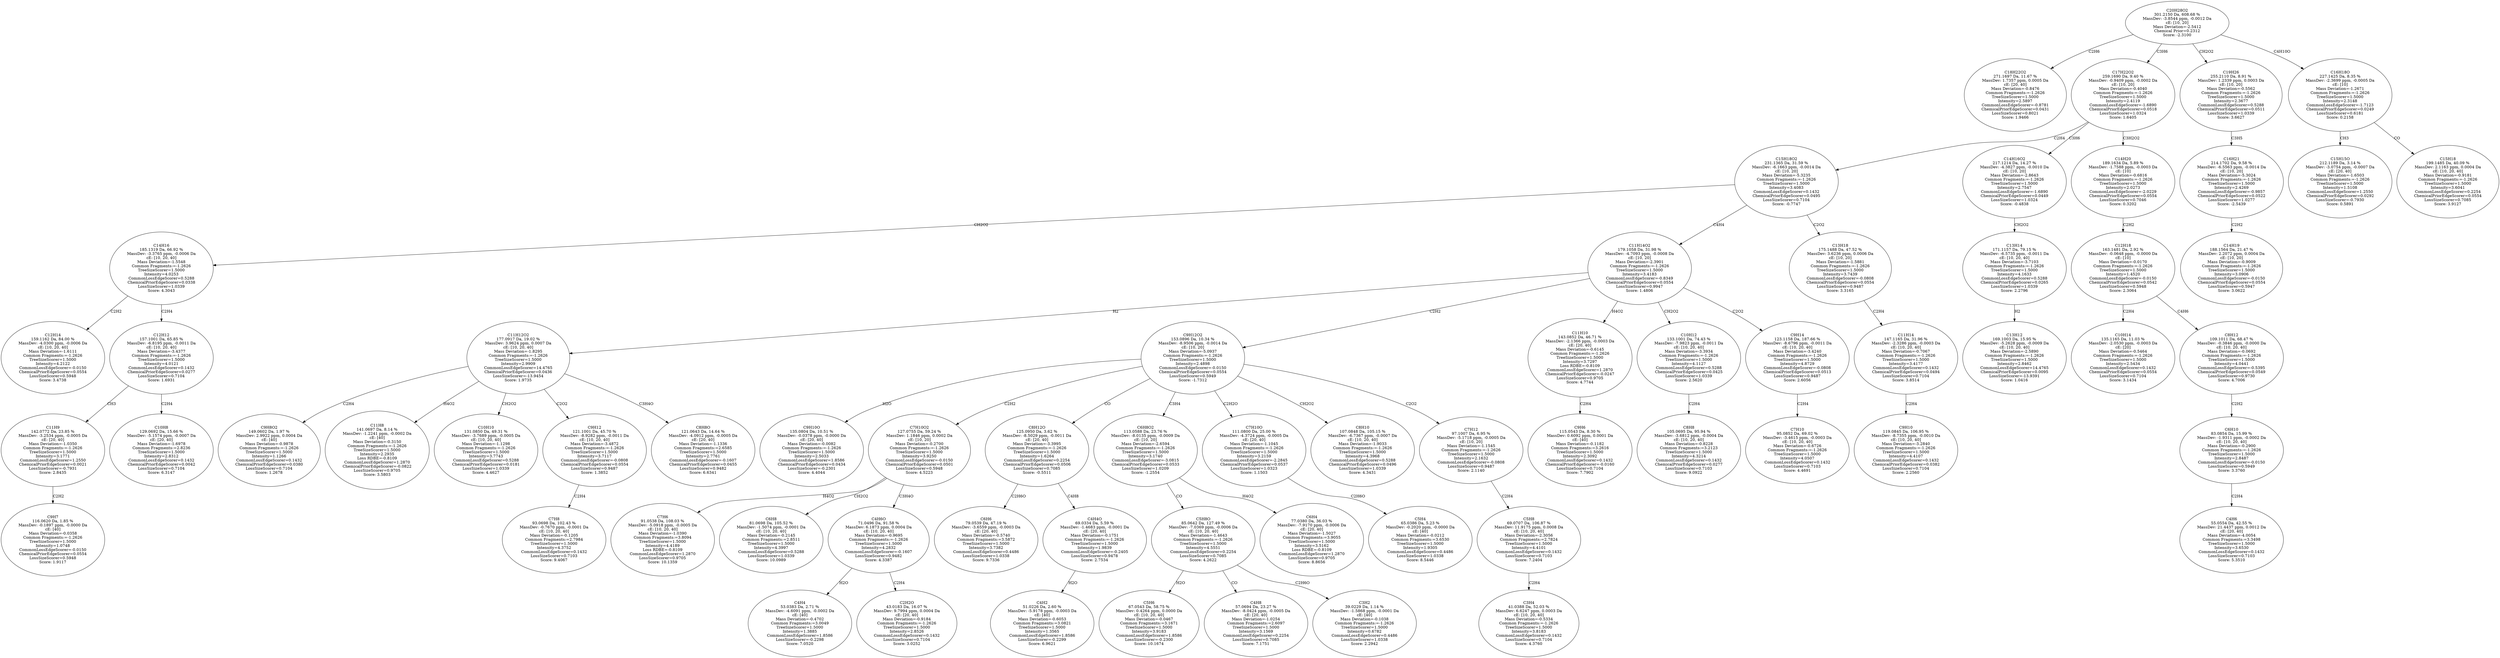 strict digraph {
v1 [label="C18H22O2\n271.1697 Da, 11.67 %\nMassDev: 1.7357 ppm, 0.0005 Da\ncE: [20, 40]\nMass Deviation=-0.8476\nCommon Fragments:=-1.2626\nTreeSizeScorer=1.5000\nIntensity=2.5897\nCommonLossEdgeScorer=-0.8781\nChemicalPriorEdgeScorer=0.0431\nLossSizeScorer=0.8021\nScore: 1.9466"];
v2 [label="C12H14\n159.1162 Da, 84.00 %\nMassDev: -4.0300 ppm, -0.0006 Da\ncE: [10, 20, 40]\nMass Deviation=-1.6111\nCommon Fragments:=-1.2626\nTreeSizeScorer=1.5000\nIntensity=4.2122\nCommonLossEdgeScorer=-0.0150\nChemicalPriorEdgeScorer=0.0554\nLossSizeScorer=0.5948\nScore: 3.4738"];
v3 [label="C9H7\n116.0620 Da, 1.85 %\nMassDev: -0.1897 ppm, -0.0000 Da\ncE: [40]\nMass Deviation=-0.0358\nCommon Fragments:=-1.2626\nTreeSizeScorer=1.5000\nIntensity=1.0748\nCommonLossEdgeScorer=-0.0150\nChemicalPriorEdgeScorer=0.0554\nLossSizeScorer=0.5948\nScore: 1.9117"];
v4 [label="C11H9\n142.0772 Da, 23.85 %\nMassDev: -3.2534 ppm, -0.0005 Da\ncE: [20, 40]\nMass Deviation=-1.0350\nCommon Fragments:=-1.2626\nTreeSizeScorer=1.5000\nIntensity=3.1771\nCommonLossEdgeScorer=1.2550\nChemicalPriorEdgeScorer=0.0021\nLossSizeScorer=-0.7931\nScore: 2.8435"];
v5 [label="C10H8\n129.0692 Da, 15.66 %\nMassDev: -5.1574 ppm, -0.0007 Da\ncE: [20, 40]\nMass Deviation=-1.6978\nCommon Fragments:=2.8236\nTreeSizeScorer=1.5000\nIntensity=2.8312\nCommonLossEdgeScorer=0.1432\nChemicalPriorEdgeScorer=0.0042\nLossSizeScorer=0.7104\nScore: 6.3147"];
v6 [label="C12H12\n157.1001 Da, 65.85 %\nMassDev: -6.8195 ppm, -0.0011 Da\ncE: [10, 20, 40]\nMass Deviation=-3.4377\nCommon Fragments:=-1.2626\nTreeSizeScorer=1.5000\nIntensity=4.0121\nCommonLossEdgeScorer=0.1432\nChemicalPriorEdgeScorer=0.0277\nLossSizeScorer=0.7104\nScore: 1.6931"];
v7 [label="C14H16\n185.1319 Da, 66.92 %\nMassDev: -3.3765 ppm, -0.0006 Da\ncE: [10, 20, 40]\nMass Deviation=-1.5548\nCommon Fragments:=-1.2626\nTreeSizeScorer=1.5000\nIntensity=4.0253\nCommonLossEdgeScorer=0.5288\nChemicalPriorEdgeScorer=0.0338\nLossSizeScorer=1.0339\nScore: 4.3043"];
v8 [label="C9H8O2\n149.0602 Da, 1.97 %\nMassDev: 2.9922 ppm, 0.0004 Da\ncE: [40]\nMass Deviation=-0.9878\nCommon Fragments:=-1.2626\nTreeSizeScorer=1.5000\nIntensity=1.1266\nCommonLossEdgeScorer=0.1432\nChemicalPriorEdgeScorer=0.0380\nLossSizeScorer=0.7104\nScore: 1.2678"];
v9 [label="C11H8\n141.0697 Da, 8.14 %\nMassDev: -1.2241 ppm, -0.0002 Da\ncE: [40]\nMass Deviation=-0.3150\nCommon Fragments:=-1.2626\nTreeSizeScorer=1.5000\nIntensity=2.2935\nLoss RDBE=-0.8109\nCommonLossEdgeScorer=1.2870\nChemicalPriorEdgeScorer=-0.0822\nLossSizeScorer=0.9705\nScore: 3.5803"];
v10 [label="C10H10\n131.0850 Da, 49.31 %\nMassDev: -3.7689 ppm, -0.0005 Da\ncE: [10, 20, 40]\nMass Deviation=-1.1298\nCommon Fragments:=-1.2626\nTreeSizeScorer=1.5000\nIntensity=3.7743\nCommonLossEdgeScorer=0.5288\nChemicalPriorEdgeScorer=0.0181\nLossSizeScorer=1.0339\nScore: 4.4627"];
v11 [label="C7H8\n93.0698 Da, 102.43 %\nMassDev: -0.7670 ppm, -0.0001 Da\ncE: [10, 20, 40]\nMass Deviation=-0.1205\nCommon Fragments:=2.7984\nTreeSizeScorer=1.5000\nIntensity=4.3752\nCommonLossEdgeScorer=0.1432\nLossSizeScorer=0.7103\nScore: 9.4067"];
v12 [label="C9H12\n121.1001 Da, 45.70 %\nMassDev: -8.9282 ppm, -0.0011 Da\ncE: [10, 20, 40]\nMass Deviation=-3.4872\nCommon Fragments:=-1.2626\nTreeSizeScorer=1.5000\nIntensity=3.7117\nCommonLossEdgeScorer=-0.0808\nChemicalPriorEdgeScorer=0.0554\nLossSizeScorer=0.9487\nScore: 1.3852"];
v13 [label="C8H8O\n121.0643 Da, 14.64 %\nMassDev: -4.0912 ppm, -0.0005 Da\ncE: [20, 40]\nMass Deviation=-1.1336\nCommon Fragments:=2.6585\nTreeSizeScorer=1.5000\nIntensity=2.7761\nCommonLossEdgeScorer=-0.1607\nChemicalPriorEdgeScorer=0.0455\nLossSizeScorer=0.9482\nScore: 6.6341"];
v14 [label="C11H12O2\n177.0917 Da, 19.02 %\nMassDev: 3.9624 ppm, 0.0007 Da\ncE: [10, 20, 40]\nMass Deviation=-1.8295\nCommon Fragments:=-1.2626\nTreeSizeScorer=1.5000\nIntensity=2.9909\nCommonLossEdgeScorer=14.4765\nChemicalPriorEdgeScorer=0.0436\nLossSizeScorer=-13.9454\nScore: 1.9735"];
v15 [label="C9H10O\n135.0804 Da, 10.51 %\nMassDev: -0.0378 ppm, -0.0000 Da\ncE: [20, 40]\nMass Deviation=-0.0082\nCommon Fragments:=-1.2626\nTreeSizeScorer=1.5000\nIntensity=2.5033\nCommonLossEdgeScorer=1.8586\nChemicalPriorEdgeScorer=0.0434\nLossSizeScorer=-0.2301\nScore: 4.4044"];
v16 [label="C7H6\n91.0538 Da, 108.03 %\nMassDev: -5.0918 ppm, -0.0005 Da\ncE: [10, 20, 40]\nMass Deviation=-1.0390\nCommon Fragments:=3.8094\nTreeSizeScorer=1.5000\nIntensity=4.4189\nLoss RDBE=-0.8109\nCommonLossEdgeScorer=1.2870\nLossSizeScorer=0.9705\nScore: 10.1359"];
v17 [label="C6H8\n81.0698 Da, 105.52 %\nMassDev: -1.5074 ppm, -0.0001 Da\ncE: [10, 20, 40]\nMass Deviation=-0.2145\nCommon Fragments:=2.8511\nTreeSizeScorer=1.5000\nIntensity=4.3997\nCommonLossEdgeScorer=0.5288\nLossSizeScorer=1.0339\nScore: 10.0989"];
v18 [label="C4H4\n53.0383 Da, 2.71 %\nMassDev: -4.6091 ppm, -0.0002 Da\ncE: [40]\nMass Deviation=-0.4702\nCommon Fragments:=3.0049\nTreeSizeScorer=1.5000\nIntensity=1.3885\nCommonLossEdgeScorer=1.8586\nLossSizeScorer=-0.2298\nScore: 7.0520"];
v19 [label="C2H2O\n43.0183 Da, 16.07 %\nMassDev: 9.7994 ppm, 0.0004 Da\ncE: [20, 40]\nMass Deviation=-0.9184\nCommon Fragments:=-1.2626\nTreeSizeScorer=1.5000\nIntensity=2.8526\nCommonLossEdgeScorer=0.1432\nLossSizeScorer=0.7104\nScore: 3.0252"];
v20 [label="C4H6O\n71.0496 Da, 91.58 %\nMassDev: 6.1873 ppm, 0.0004 Da\ncE: [10, 20, 40]\nMass Deviation=-0.9695\nCommon Fragments:=-1.2626\nTreeSizeScorer=1.5000\nIntensity=4.2832\nCommonLossEdgeScorer=-0.1607\nLossSizeScorer=0.9482\nScore: 4.3387"];
v21 [label="C7H10O2\n127.0755 Da, 59.24 %\nMassDev: 1.1846 ppm, 0.0002 Da\ncE: [10, 20]\nMass Deviation=-0.2700\nCommon Fragments:=-1.2626\nTreeSizeScorer=1.5000\nIntensity=3.9250\nCommonLossEdgeScorer=-0.0150\nChemicalPriorEdgeScorer=0.0501\nLossSizeScorer=0.5948\nScore: 4.5223"];
v22 [label="C6H6\n79.0539 Da, 47.19 %\nMassDev: -3.6559 ppm, -0.0003 Da\ncE: [20, 40]\nMass Deviation=-0.5740\nCommon Fragments:=3.5872\nTreeSizeScorer=1.5000\nIntensity=3.7382\nCommonLossEdgeScorer=0.4486\nLossSizeScorer=1.0338\nScore: 9.7336"];
v23 [label="C4H2\n51.0226 Da, 2.60 %\nMassDev: -5.9178 ppm, -0.0003 Da\ncE: [40]\nMass Deviation=-0.6053\nCommon Fragments:=3.0821\nTreeSizeScorer=1.5000\nIntensity=1.3565\nCommonLossEdgeScorer=1.8586\nLossSizeScorer=-0.2299\nScore: 6.9621"];
v24 [label="C4H4O\n69.0334 Da, 5.59 %\nMassDev: -1.4683 ppm, -0.0001 Da\ncE: [20, 40]\nMass Deviation=-0.1751\nCommon Fragments:=-1.2626\nTreeSizeScorer=1.5000\nIntensity=1.9839\nCommonLossEdgeScorer=-0.2405\nLossSizeScorer=0.9478\nScore: 2.7534"];
v25 [label="C8H12O\n125.0950 Da, 3.62 %\nMassDev: -8.5029 ppm, -0.0011 Da\ncE: [20, 40]\nMass Deviation=-3.3995\nCommon Fragments:=-1.2626\nTreeSizeScorer=1.5000\nIntensity=1.6264\nCommonLossEdgeScorer=0.2254\nChemicalPriorEdgeScorer=0.0506\nLossSizeScorer=0.7085\nScore: -0.5511"];
v26 [label="C5H6\n67.0543 Da, 58.75 %\nMassDev: 0.4264 ppm, 0.0000 Da\ncE: [10, 20, 40]\nMass Deviation=-0.0467\nCommon Fragments:=3.1671\nTreeSizeScorer=1.5000\nIntensity=3.9183\nCommonLossEdgeScorer=1.8586\nLossSizeScorer=-0.2300\nScore: 10.1674"];
v27 [label="C4H8\n57.0694 Da, 23.27 %\nMassDev: -8.0424 ppm, -0.0005 Da\ncE: [20, 40]\nMass Deviation=-1.0254\nCommon Fragments:=2.6097\nTreeSizeScorer=1.5000\nIntensity=3.1569\nCommonLossEdgeScorer=0.2254\nLossSizeScorer=0.7085\nScore: 7.1751"];
v28 [label="C3H2\n39.0229 Da, 1.14 %\nMassDev: -1.5868 ppm, -0.0001 Da\ncE: [40]\nMass Deviation=-0.1038\nCommon Fragments:=-1.2626\nTreeSizeScorer=1.5000\nIntensity=0.6782\nCommonLossEdgeScorer=0.4486\nLossSizeScorer=1.0338\nScore: 2.2942"];
v29 [label="C5H8O\n85.0642 Da, 127.49 %\nMassDev: -7.0369 ppm, -0.0006 Da\ncE: [10, 20, 40]\nMass Deviation=-1.4643\nCommon Fragments:=-1.2626\nTreeSizeScorer=1.5000\nIntensity=4.5551\nCommonLossEdgeScorer=0.2254\nLossSizeScorer=0.7085\nScore: 4.2622"];
v30 [label="C6H4\n77.0380 Da, 36.03 %\nMassDev: -7.9170 ppm, -0.0006 Da\ncE: [20, 40]\nMass Deviation=-1.5027\nCommon Fragments:=3.9055\nTreeSizeScorer=1.5000\nIntensity=3.5162\nLoss RDBE=-0.8109\nCommonLossEdgeScorer=1.2870\nLossSizeScorer=0.9705\nScore: 8.8656"];
v31 [label="C6H8O2\n113.0588 Da, 23.76 %\nMassDev: -8.0135 ppm, -0.0009 Da\ncE: [10, 20]\nMass Deviation=-2.6594\nCommon Fragments:=-1.2626\nTreeSizeScorer=1.5000\nIntensity=3.1740\nCommonLossEdgeScorer=-3.0815\nChemicalPriorEdgeScorer=0.0533\nLossSizeScorer=1.0209\nScore: -1.2554"];
v32 [label="C5H4\n65.0386 Da, 5.23 %\nMassDev: -0.2020 ppm, -0.0000 Da\ncE: [40]\nMass Deviation=-0.0212\nCommon Fragments:=3.6530\nTreeSizeScorer=1.5000\nIntensity=1.9305\nCommonLossEdgeScorer=0.4486\nLossSizeScorer=1.0338\nScore: 8.5446"];
v33 [label="C7H10O\n111.0800 Da, 25.00 %\nMassDev: -4.3724 ppm, -0.0005 Da\ncE: [20, 40]\nMass Deviation=-1.1045\nCommon Fragments:=-1.2626\nTreeSizeScorer=1.5000\nIntensity=3.2159\nCommonLossEdgeScorer=-2.2845\nChemicalPriorEdgeScorer=0.0537\nLossSizeScorer=1.0323\nScore: 1.1503"];
v34 [label="C8H10\n107.0848 Da, 105.15 %\nMassDev: -6.7367 ppm, -0.0007 Da\ncE: [10, 20, 40]\nMass Deviation=-1.9033\nCommon Fragments:=-1.2626\nTreeSizeScorer=1.5000\nIntensity=4.3968\nCommonLossEdgeScorer=0.5288\nChemicalPriorEdgeScorer=0.0496\nLossSizeScorer=1.0339\nScore: 4.3431"];
v35 [label="C3H4\n41.0388 Da, 52.03 %\nMassDev: 6.6247 ppm, 0.0003 Da\ncE: [10, 20, 40]\nMass Deviation=-0.5334\nCommon Fragments:=-1.2626\nTreeSizeScorer=1.5000\nIntensity=3.8183\nCommonLossEdgeScorer=0.1432\nLossSizeScorer=0.7104\nScore: 4.3760"];
v36 [label="C5H8\n69.0707 Da, 106.87 %\nMassDev: 11.9175 ppm, 0.0008 Da\ncE: [10, 20, 40]\nMass Deviation=-2.3056\nCommon Fragments:=2.7824\nTreeSizeScorer=1.5000\nIntensity=4.4101\nCommonLossEdgeScorer=0.1432\nLossSizeScorer=0.7103\nScore: 7.2404"];
v37 [label="C7H12\n97.1007 Da, 6.95 %\nMassDev: -5.1718 ppm, -0.0005 Da\ncE: [10, 20]\nMass Deviation=-1.1545\nCommon Fragments:=-1.2626\nTreeSizeScorer=1.5000\nIntensity=2.1632\nCommonLossEdgeScorer=-0.0808\nLossSizeScorer=0.9487\nScore: 2.1140"];
v38 [label="C9H12O2\n153.0896 Da, 10.34 %\nMassDev: -8.9506 ppm, -0.0014 Da\ncE: [10, 20]\nMass Deviation=-5.0937\nCommon Fragments:=-1.2626\nTreeSizeScorer=1.5000\nIntensity=2.4898\nCommonLossEdgeScorer=-0.0150\nChemicalPriorEdgeScorer=0.0554\nLossSizeScorer=0.5949\nScore: -1.7312"];
v39 [label="C9H6\n115.0543 Da, 8.30 %\nMassDev: 0.6092 ppm, 0.0001 Da\ncE: [40]\nMass Deviation=-0.1182\nCommon Fragments:=3.2616\nTreeSizeScorer=1.5000\nIntensity=2.3092\nCommonLossEdgeScorer=0.1432\nChemicalPriorEdgeScorer=-0.0160\nLossSizeScorer=0.7104\nScore: 7.7902"];
v40 [label="C11H10\n143.0852 Da, 46.71 %\nMassDev: -2.1366 ppm, -0.0003 Da\ncE: [20, 40]\nMass Deviation=-0.6145\nCommon Fragments:=-1.2626\nTreeSizeScorer=1.5000\nIntensity=3.7297\nLoss RDBE=-0.8109\nCommonLossEdgeScorer=1.2870\nChemicalPriorEdgeScorer=-0.0247\nLossSizeScorer=0.9705\nScore: 4.7744"];
v41 [label="C8H8\n105.0695 Da, 95.94 %\nMassDev: -3.6812 ppm, -0.0004 Da\ncE: [10, 20, 40]\nMass Deviation=-0.8228\nCommon Fragments:=3.2123\nTreeSizeScorer=1.5000\nIntensity=4.3214\nCommonLossEdgeScorer=0.1432\nChemicalPriorEdgeScorer=0.0277\nLossSizeScorer=0.7103\nScore: 9.0922"];
v42 [label="C10H12\n133.1001 Da, 74.43 %\nMassDev: -7.9823 ppm, -0.0011 Da\ncE: [10, 20, 40]\nMass Deviation=-3.3934\nCommon Fragments:=-1.2626\nTreeSizeScorer=1.5000\nIntensity=4.1127\nCommonLossEdgeScorer=0.5288\nChemicalPriorEdgeScorer=0.0425\nLossSizeScorer=1.0339\nScore: 2.5620"];
v43 [label="C7H10\n95.0852 Da, 69.02 %\nMassDev: -3.4615 ppm, -0.0003 Da\ncE: [10, 20, 40]\nMass Deviation=-0.6726\nCommon Fragments:=-1.2626\nTreeSizeScorer=1.5000\nIntensity=4.0507\nCommonLossEdgeScorer=0.1432\nLossSizeScorer=0.7103\nScore: 4.4691"];
v44 [label="C9H14\n123.1158 Da, 187.66 %\nMassDev: -8.6796 ppm, -0.0011 Da\ncE: [10, 20, 40]\nMass Deviation=-3.4240\nCommon Fragments:=-1.2626\nTreeSizeScorer=1.5000\nIntensity=4.8729\nCommonLossEdgeScorer=-0.0808\nChemicalPriorEdgeScorer=0.0513\nLossSizeScorer=0.9487\nScore: 2.6056"];
v45 [label="C11H14O2\n179.1058 Da, 31.98 %\nMassDev: -4.7093 ppm, -0.0008 Da\ncE: [10, 20]\nMass Deviation=-2.3901\nCommon Fragments:=-1.2626\nTreeSizeScorer=1.5000\nIntensity=3.4183\nCommonLossEdgeScorer=-0.8349\nChemicalPriorEdgeScorer=0.0554\nLossSizeScorer=0.9947\nScore: 1.4806"];
v46 [label="C9H10\n119.0845 Da, 106.95 %\nMassDev: -8.7355 ppm, -0.0010 Da\ncE: [10, 20, 40]\nMass Deviation=-3.2840\nCommon Fragments:=-1.2626\nTreeSizeScorer=1.5000\nIntensity=4.4107\nCommonLossEdgeScorer=0.1432\nChemicalPriorEdgeScorer=0.0382\nLossSizeScorer=0.7104\nScore: 2.2560"];
v47 [label="C11H14\n147.1165 Da, 31.96 %\nMassDev: -2.3286 ppm, -0.0003 Da\ncE: [10, 20, 40]\nMass Deviation=-0.7067\nCommon Fragments:=-1.2626\nTreeSizeScorer=1.5000\nIntensity=3.4177\nCommonLossEdgeScorer=0.1432\nChemicalPriorEdgeScorer=0.0494\nLossSizeScorer=0.7104\nScore: 3.8514"];
v48 [label="C13H18\n175.1488 Da, 47.52 %\nMassDev: 3.6236 ppm, 0.0006 Da\ncE: [10, 20]\nMass Deviation=-1.5881\nCommon Fragments:=-1.2626\nTreeSizeScorer=1.5000\nIntensity=3.7439\nCommonLossEdgeScorer=-0.0808\nChemicalPriorEdgeScorer=0.0554\nLossSizeScorer=0.9487\nScore: 3.3165"];
v49 [label="C15H18O2\n231.1365 Da, 31.59 %\nMassDev: -6.1663 ppm, -0.0014 Da\ncE: [10, 20]\nMass Deviation=-5.3235\nCommon Fragments:=-1.2626\nTreeSizeScorer=1.5000\nIntensity=3.4083\nCommonLossEdgeScorer=0.1432\nChemicalPriorEdgeScorer=0.0495\nLossSizeScorer=0.7104\nScore: -0.7747"];
v50 [label="C13H12\n169.1003 Da, 15.95 %\nMassDev: -5.2628 ppm, -0.0009 Da\ncE: [10, 20, 40]\nMass Deviation=-2.5890\nCommon Fragments:=-1.2626\nTreeSizeScorer=1.5000\nIntensity=2.8462\nCommonLossEdgeScorer=14.4765\nChemicalPriorEdgeScorer=0.0095\nLossSizeScorer=-13.9391\nScore: 1.0416"];
v51 [label="C13H14\n171.1157 Da, 79.15 %\nMassDev: -6.5735 ppm, -0.0011 Da\ncE: [10, 20, 40]\nMass Deviation=-3.7103\nCommon Fragments:=-1.2626\nTreeSizeScorer=1.5000\nIntensity=4.1633\nCommonLossEdgeScorer=0.5288\nChemicalPriorEdgeScorer=0.0265\nLossSizeScorer=1.0339\nScore: 2.2796"];
v52 [label="C14H16O2\n217.1214 Da, 14.27 %\nMassDev: -4.3827 ppm, -0.0010 Da\ncE: [10, 20]\nMass Deviation=-2.8643\nCommon Fragments:=-1.2626\nTreeSizeScorer=1.5000\nIntensity=2.7547\nCommonLossEdgeScorer=-1.6890\nChemicalPriorEdgeScorer=0.0449\nLossSizeScorer=1.0324\nScore: -0.4838"];
v53 [label="C10H14\n135.1165 Da, 11.03 %\nMassDev: -2.0530 ppm, -0.0003 Da\ncE: [20]\nMass Deviation=-0.5464\nCommon Fragments:=-1.2626\nTreeSizeScorer=1.5000\nIntensity=2.5434\nCommonLossEdgeScorer=0.1432\nChemicalPriorEdgeScorer=0.0554\nLossSizeScorer=0.7104\nScore: 3.1434"];
v54 [label="C4H6\n55.0554 Da, 42.55 %\nMassDev: 21.4437 ppm, 0.0012 Da\ncE: [20, 40]\nMass Deviation=-4.0054\nCommon Fragments:=3.3498\nTreeSizeScorer=1.5000\nIntensity=3.6530\nCommonLossEdgeScorer=0.1432\nLossSizeScorer=0.7103\nScore: 5.3510"];
v55 [label="C6H10\n83.0854 Da, 15.99 %\nMassDev: -1.9311 ppm, -0.0002 Da\ncE: [10, 20, 40]\nMass Deviation=-0.2900\nCommon Fragments:=-1.2626\nTreeSizeScorer=1.5000\nIntensity=2.8487\nCommonLossEdgeScorer=-0.0150\nLossSizeScorer=0.5949\nScore: 3.3760"];
v56 [label="C8H12\n109.1011 Da, 68.47 %\nMassDev: -0.3846 ppm, -0.0000 Da\ncE: [10, 20, 40]\nMass Deviation=-0.0692\nCommon Fragments:=-1.2626\nTreeSizeScorer=1.5000\nIntensity=4.0441\nCommonLossEdgeScorer=-0.5395\nChemicalPriorEdgeScorer=0.0549\nLossSizeScorer=0.9730\nScore: 4.7006"];
v57 [label="C12H18\n163.1481 Da, 2.92 %\nMassDev: -0.0648 ppm, -0.0000 Da\ncE: [10]\nMass Deviation=-0.0170\nCommon Fragments:=-1.2626\nTreeSizeScorer=1.5000\nIntensity=1.4520\nCommonLossEdgeScorer=-0.0150\nChemicalPriorEdgeScorer=0.0542\nLossSizeScorer=0.5948\nScore: 2.3064"];
v58 [label="C14H20\n189.1634 Da, 5.89 %\nMassDev: -1.7588 ppm, -0.0003 Da\ncE: [10]\nMass Deviation=-0.6816\nCommon Fragments:=-1.2626\nTreeSizeScorer=1.5000\nIntensity=2.0273\nCommonLossEdgeScorer=-2.0229\nChemicalPriorEdgeScorer=0.0554\nLossSizeScorer=0.7046\nScore: 0.3202"];
v59 [label="C17H22O2\n259.1690 Da, 9.40 %\nMassDev: -0.9409 ppm, -0.0002 Da\ncE: [10, 20]\nMass Deviation=-0.4040\nCommon Fragments:=-1.2626\nTreeSizeScorer=1.5000\nIntensity=2.4119\nCommonLossEdgeScorer=-1.6890\nChemicalPriorEdgeScorer=0.0518\nLossSizeScorer=1.0324\nScore: 1.6405"];
v60 [label="C14H19\n188.1564 Da, 21.47 %\nMassDev: 2.2072 ppm, 0.0004 Da\ncE: [10, 20]\nMass Deviation=-0.9009\nCommon Fragments:=-1.2626\nTreeSizeScorer=1.5000\nIntensity=3.0906\nCommonLossEdgeScorer=-0.0150\nChemicalPriorEdgeScorer=0.0554\nLossSizeScorer=0.5947\nScore: 3.0622"];
v61 [label="C16H21\n214.1702 Da, 9.58 %\nMassDev: -6.5563 ppm, -0.0014 Da\ncE: [10, 20]\nMass Deviation=-5.3024\nCommon Fragments:=-1.2626\nTreeSizeScorer=1.5000\nIntensity=2.4269\nCommonLossEdgeScorer=-0.9857\nChemicalPriorEdgeScorer=0.0522\nLossSizeScorer=1.0277\nScore: -2.5439"];
v62 [label="C19H26\n255.2110 Da, 8.91 %\nMassDev: 1.2339 ppm, 0.0003 Da\ncE: [10, 20]\nMass Deviation=-0.5562\nCommon Fragments:=-1.2626\nTreeSizeScorer=1.5000\nIntensity=2.3677\nCommonLossEdgeScorer=0.5288\nChemicalPriorEdgeScorer=0.0511\nLossSizeScorer=1.0339\nScore: 3.6627"];
v63 [label="C15H15O\n212.1189 Da, 3.14 %\nMassDev: -3.0754 ppm, -0.0007 Da\ncE: [20, 40]\nMass Deviation=-1.6503\nCommon Fragments:=-1.2626\nTreeSizeScorer=1.5000\nIntensity=1.5108\nCommonLossEdgeScorer=1.2550\nChemicalPriorEdgeScorer=0.0292\nLossSizeScorer=-0.7930\nScore: 0.5891"];
v64 [label="C15H18\n199.1485 Da, 40.09 %\nMassDev: 2.1163 ppm, 0.0004 Da\ncE: [10, 20, 40]\nMass Deviation=-0.9181\nCommon Fragments:=-1.2626\nTreeSizeScorer=1.5000\nIntensity=3.6041\nCommonLossEdgeScorer=0.2254\nChemicalPriorEdgeScorer=0.0554\nLossSizeScorer=0.7085\nScore: 3.9127"];
v65 [label="C16H18O\n227.1425 Da, 8.35 %\nMassDev: -2.3699 ppm, -0.0005 Da\ncE: [10]\nMass Deviation=-1.2671\nCommon Fragments:=-1.2626\nTreeSizeScorer=1.5000\nIntensity=2.3148\nCommonLossEdgeScorer=-1.7123\nChemicalPriorEdgeScorer=0.0249\nLossSizeScorer=0.6181\nScore: 0.2158"];
v66 [label="C20H28O2\n301.2150 Da, 608.68 %\nMassDev: -3.8544 ppm, -0.0012 Da\ncE: [10, 20]\nMass Deviation=-2.5412\nChemical Prior=0.2312\nScore: -2.3100"];
v66 -> v1 [label="C2H6"];
v7 -> v2 [label="C2H2"];
v4 -> v3 [label="C2H2"];
v6 -> v4 [label="CH3"];
v6 -> v5 [label="C2H4"];
v7 -> v6 [label="C2H4"];
v49 -> v7 [label="CH2O2"];
v14 -> v8 [label="C2H4"];
v14 -> v9 [label="H4O2"];
v14 -> v10 [label="CH2O2"];
v12 -> v11 [label="C2H4"];
v14 -> v12 [label="C2O2"];
v14 -> v13 [label="C3H4O"];
v45 -> v14 [label="H2"];
v38 -> v15 [label="H2O"];
v21 -> v16 [label="H4O2"];
v21 -> v17 [label="CH2O2"];
v20 -> v18 [label="H2O"];
v20 -> v19 [label="C2H4"];
v21 -> v20 [label="C3H4O"];
v38 -> v21 [label="C2H2"];
v25 -> v22 [label="C2H6O"];
v24 -> v23 [label="H2O"];
v25 -> v24 [label="C4H8"];
v38 -> v25 [label="CO"];
v29 -> v26 [label="H2O"];
v29 -> v27 [label="CO"];
v29 -> v28 [label="C2H6O"];
v31 -> v29 [label="CO"];
v31 -> v30 [label="H4O2"];
v38 -> v31 [label="C3H4"];
v33 -> v32 [label="C2H6O"];
v38 -> v33 [label="C2H2O"];
v38 -> v34 [label="CH2O2"];
v36 -> v35 [label="C2H4"];
v37 -> v36 [label="C2H4"];
v38 -> v37 [label="C2O2"];
v45 -> v38 [label="C2H2"];
v40 -> v39 [label="C2H4"];
v45 -> v40 [label="H4O2"];
v42 -> v41 [label="C2H4"];
v45 -> v42 [label="CH2O2"];
v44 -> v43 [label="C2H4"];
v45 -> v44 [label="C2O2"];
v49 -> v45 [label="C4H4"];
v47 -> v46 [label="C2H4"];
v48 -> v47 [label="C2H4"];
v49 -> v48 [label="C2O2"];
v59 -> v49 [label="C2H4"];
v51 -> v50 [label="H2"];
v52 -> v51 [label="CH2O2"];
v59 -> v52 [label="C3H6"];
v57 -> v53 [label="C2H4"];
v55 -> v54 [label="C2H4"];
v56 -> v55 [label="C2H2"];
v57 -> v56 [label="C4H6"];
v58 -> v57 [label="C2H2"];
v59 -> v58 [label="C3H2O2"];
v66 -> v59 [label="C3H6"];
v61 -> v60 [label="C2H2"];
v62 -> v61 [label="C3H5"];
v66 -> v62 [label="CH2O2"];
v65 -> v63 [label="CH3"];
v65 -> v64 [label="CO"];
v66 -> v65 [label="C4H10O"];
}